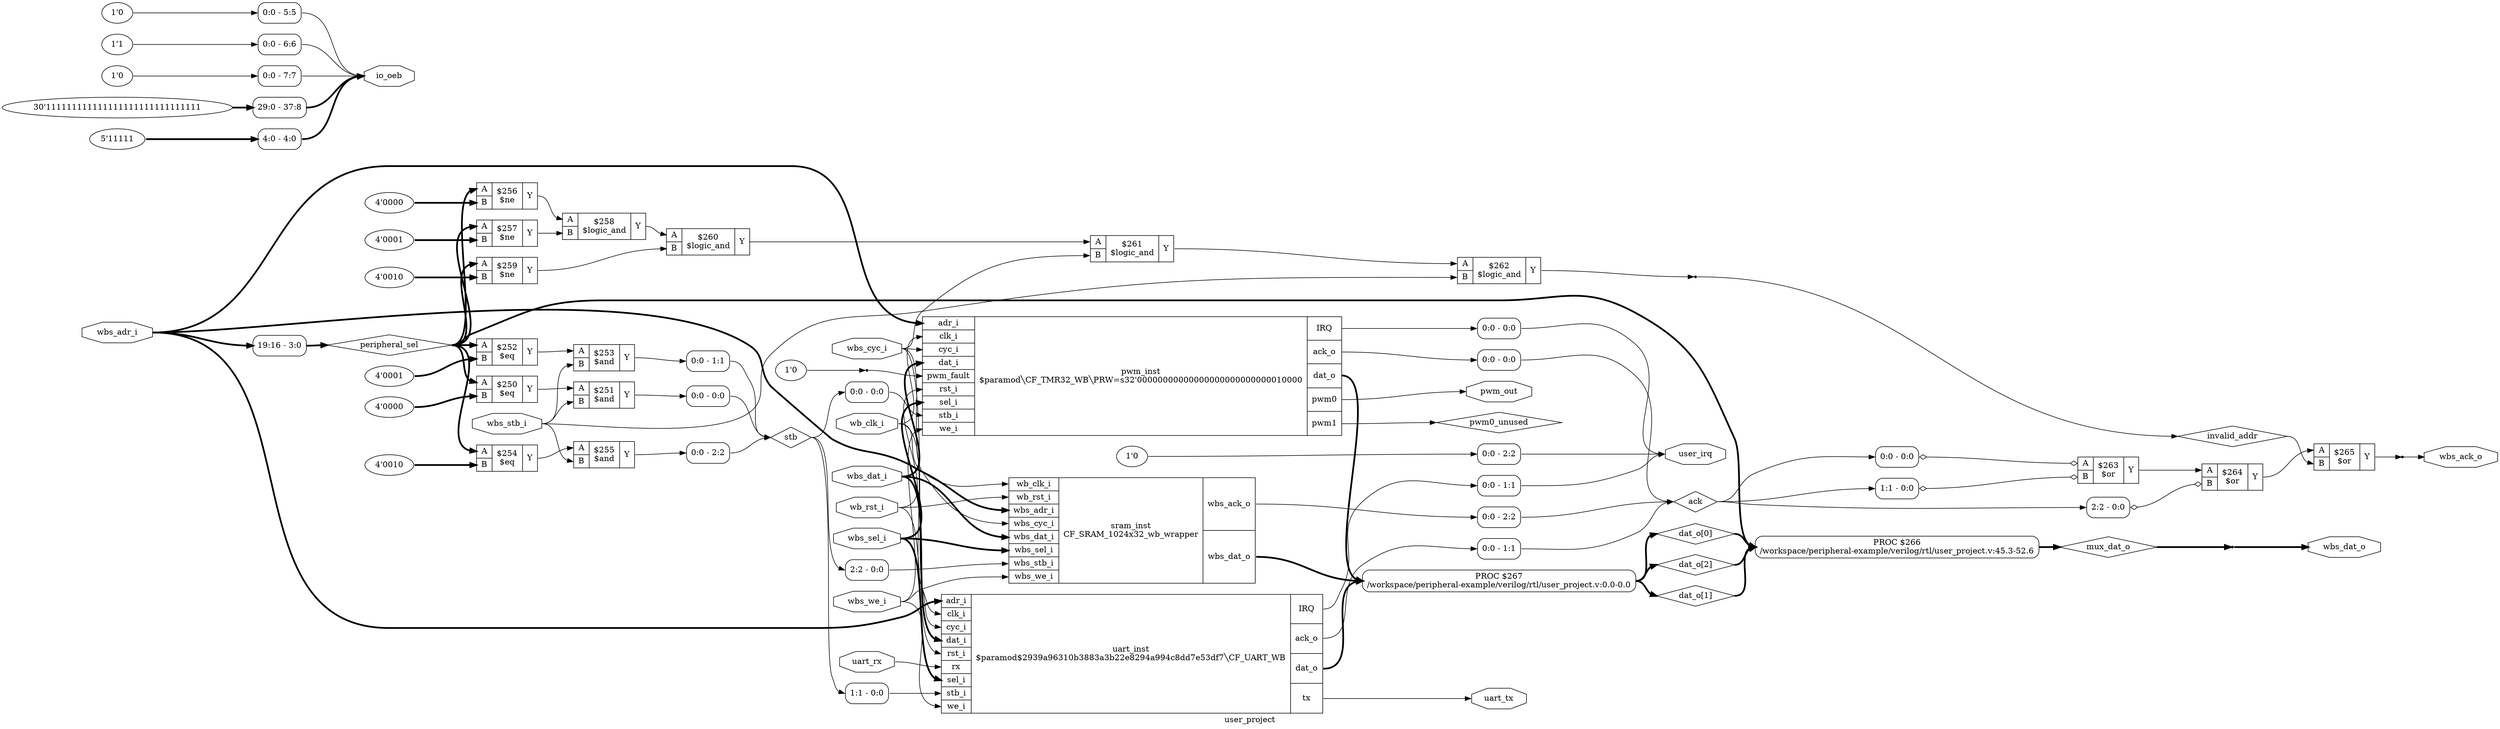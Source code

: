 digraph "user_project" {
label="user_project";
rankdir="LR";
remincross=true;
n22 [ shape=diamond, label="dat_o[2]", color="black", fontcolor="black"];
n23 [ shape=diamond, label="dat_o[1]", color="black", fontcolor="black"];
n24 [ shape=diamond, label="dat_o[0]", color="black", fontcolor="black"];
n37 [ shape=diamond, label="pwm0_unused", color="black", fontcolor="black"];
n38 [ shape=diamond, label="invalid_addr", color="black", fontcolor="black"];
n39 [ shape=diamond, label="mux_dat_o", color="black", fontcolor="black"];
n40 [ shape=diamond, label="ack", color="black", fontcolor="black"];
n41 [ shape=diamond, label="stb", color="black", fontcolor="black"];
n42 [ shape=diamond, label="peripheral_sel", color="black", fontcolor="black"];
n43 [ shape=octagon, label="io_oeb", color="black", fontcolor="black"];
n44 [ shape=octagon, label="pwm_out", color="black", fontcolor="black"];
n45 [ shape=octagon, label="uart_tx", color="black", fontcolor="black"];
n46 [ shape=octagon, label="uart_rx", color="black", fontcolor="black"];
n47 [ shape=octagon, label="user_irq", color="black", fontcolor="black"];
n48 [ shape=octagon, label="wbs_dat_o", color="black", fontcolor="black"];
n49 [ shape=octagon, label="wbs_ack_o", color="black", fontcolor="black"];
n50 [ shape=octagon, label="wbs_dat_i", color="black", fontcolor="black"];
n51 [ shape=octagon, label="wbs_adr_i", color="black", fontcolor="black"];
n52 [ shape=octagon, label="wbs_sel_i", color="black", fontcolor="black"];
n53 [ shape=octagon, label="wbs_we_i", color="black", fontcolor="black"];
n54 [ shape=octagon, label="wbs_stb_i", color="black", fontcolor="black"];
n55 [ shape=octagon, label="wbs_cyc_i", color="black", fontcolor="black"];
n56 [ shape=octagon, label="wb_rst_i", color="black", fontcolor="black"];
n57 [ shape=octagon, label="wb_clk_i", color="black", fontcolor="black"];
c58 [ shape=record, label="{{<p57> wb_clk_i|<p56> wb_rst_i|<p51> wbs_adr_i|<p55> wbs_cyc_i|<p50> wbs_dat_i|<p52> wbs_sel_i|<p54> wbs_stb_i|<p53> wbs_we_i}|sram_inst\nCF_SRAM_1024x32_wb_wrapper|{<p49> wbs_ack_o|<p48> wbs_dat_o}}",  ];
c72 [ shape=record, label="{{<p59> adr_i|<p60> clk_i|<p61> cyc_i|<p62> dat_i|<p63> rst_i|<p64> rx|<p65> sel_i|<p66> stb_i|<p67> we_i}|uart_inst\n$paramod$2939a96310b3883a3b22e8294a994c8dd7e53df7&#9586;CF_UART_WB|{<p68> IRQ|<p69> ack_o|<p70> dat_o|<p71> tx}}",  ];
c76 [ shape=record, label="{{<p59> adr_i|<p60> clk_i|<p61> cyc_i|<p62> dat_i|<p73> pwm_fault|<p63> rst_i|<p65> sel_i|<p66> stb_i|<p67> we_i}|pwm_inst\n$paramod&#9586;CF_TMR32_WB&#9586;PRW=s32'00000000000000000000000000010000|{<p68> IRQ|<p69> ack_o|<p70> dat_o|<p74> pwm0|<p75> pwm1}}",  ];
c80 [ shape=record, label="{{<p77> A|<p78> B}|$265\n$or|{<p79> Y}}",  ];
c81 [ shape=record, label="{{<p77> A|<p78> B}|$264\n$or|{<p79> Y}}",  ];
x0 [ shape=record, style=rounded, label="<s0> 2:2 - 0:0 ", color="black", fontcolor="black" ];
x0:e -> c81:p78:w [arrowhead=odiamond, arrowtail=odiamond, dir=both, color="black", fontcolor="black", label=""];
c82 [ shape=record, label="{{<p77> A|<p78> B}|$263\n$or|{<p79> Y}}",  ];
x1 [ shape=record, style=rounded, label="<s0> 1:1 - 0:0 ", color="black", fontcolor="black" ];
x1:e -> c82:p78:w [arrowhead=odiamond, arrowtail=odiamond, dir=both, color="black", fontcolor="black", label=""];
x2 [ shape=record, style=rounded, label="<s0> 0:0 - 0:0 ", color="black", fontcolor="black" ];
x2:e -> c82:p77:w [arrowhead=odiamond, arrowtail=odiamond, dir=both, color="black", fontcolor="black", label=""];
c83 [ shape=record, label="{{<p77> A|<p78> B}|$262\n$logic_and|{<p79> Y}}",  ];
c84 [ shape=record, label="{{<p77> A|<p78> B}|$261\n$logic_and|{<p79> Y}}",  ];
c85 [ shape=record, label="{{<p77> A|<p78> B}|$260\n$logic_and|{<p79> Y}}",  ];
v3 [ label="4'0010" ];
c86 [ shape=record, label="{{<p77> A|<p78> B}|$259\n$ne|{<p79> Y}}",  ];
c87 [ shape=record, label="{{<p77> A|<p78> B}|$258\n$logic_and|{<p79> Y}}",  ];
v4 [ label="4'0001" ];
c88 [ shape=record, label="{{<p77> A|<p78> B}|$257\n$ne|{<p79> Y}}",  ];
v5 [ label="4'0000" ];
c89 [ shape=record, label="{{<p77> A|<p78> B}|$256\n$ne|{<p79> Y}}",  ];
c90 [ shape=record, label="{{<p77> A|<p78> B}|$255\n$and|{<p79> Y}}",  ];
v6 [ label="4'0010" ];
c91 [ shape=record, label="{{<p77> A|<p78> B}|$254\n$eq|{<p79> Y}}",  ];
c92 [ shape=record, label="{{<p77> A|<p78> B}|$253\n$and|{<p79> Y}}",  ];
v7 [ label="4'0001" ];
c93 [ shape=record, label="{{<p77> A|<p78> B}|$252\n$eq|{<p79> Y}}",  ];
c94 [ shape=record, label="{{<p77> A|<p78> B}|$251\n$and|{<p79> Y}}",  ];
v8 [ label="4'0000" ];
c95 [ shape=record, label="{{<p77> A|<p78> B}|$250\n$eq|{<p79> Y}}",  ];
p9 [shape=box, style=rounded, label="PROC $267\n/workspace/peripheral-example/verilog/rtl/user_project.v:0.0-0.0", ];
p10 [shape=box, style=rounded, label="PROC $266\n/workspace/peripheral-example/verilog/rtl/user_project.v:45.3-52.6", ];
x11 [ shape=record, style=rounded, label="<s0> 19:16 - 3:0 ", color="black", fontcolor="black" ];
x12 [ shape=record, style=rounded, label="<s0> 0:0 - 0:0 ", color="black", fontcolor="black" ];
x13 [ shape=record, style=rounded, label="<s0> 0:0 - 1:1 ", color="black", fontcolor="black" ];
x14 [ shape=record, style=rounded, label="<s0> 0:0 - 2:2 ", color="black", fontcolor="black" ];
x15 [shape=point, ];
x16 [shape=point, ];
x17 [shape=point, ];
v18 [ label="1'0" ];
x19 [ shape=record, style=rounded, label="<s0> 0:0 - 2:2 ", color="black", fontcolor="black" ];
v20 [ label="1'0" ];
x21 [ shape=record, style=rounded, label="<s0> 0:0 - 5:5 ", color="black", fontcolor="black" ];
v22 [ label="1'1" ];
x23 [ shape=record, style=rounded, label="<s0> 0:0 - 6:6 ", color="black", fontcolor="black" ];
v24 [ label="1'0" ];
x25 [ shape=record, style=rounded, label="<s0> 0:0 - 7:7 ", color="black", fontcolor="black" ];
v26 [ label="30'111111111111111111111111111111" ];
x27 [ shape=record, style=rounded, label="<s0> 29:0 - 37:8 ", color="black", fontcolor="black" ];
v28 [ label="5'11111" ];
x29 [ shape=record, style=rounded, label="<s0> 4:0 - 4:0 ", color="black", fontcolor="black" ];
x30 [ shape=record, style=rounded, label="<s0> 0:0 - 0:0 ", color="black", fontcolor="black" ];
x31 [ shape=record, style=rounded, label="<s0> 0:0 - 0:0 ", color="black", fontcolor="black" ];
x32 [ shape=record, style=rounded, label="<s0> 0:0 - 0:0 ", color="black", fontcolor="black" ];
v33 [ label="1'0" ];
x34 [shape=point, ];
x35 [ shape=record, style=rounded, label="<s0> 1:1 - 0:0 ", color="black", fontcolor="black" ];
x36 [ shape=record, style=rounded, label="<s0> 0:0 - 1:1 ", color="black", fontcolor="black" ];
x37 [ shape=record, style=rounded, label="<s0> 0:0 - 1:1 ", color="black", fontcolor="black" ];
x38 [ shape=record, style=rounded, label="<s0> 2:2 - 0:0 ", color="black", fontcolor="black" ];
x39 [ shape=record, style=rounded, label="<s0> 0:0 - 2:2 ", color="black", fontcolor="black" ];
c84:p79:e -> c83:p77:w [color="black", fontcolor="black", label=""];
c85:p79:e -> c84:p77:w [color="black", fontcolor="black", label=""];
c86:p79:e -> c85:p78:w [color="black", fontcolor="black", label=""];
c87:p79:e -> c85:p77:w [color="black", fontcolor="black", label=""];
c88:p79:e -> c87:p78:w [color="black", fontcolor="black", label=""];
c89:p79:e -> c87:p77:w [color="black", fontcolor="black", label=""];
c90:p79:e -> x14:w [color="black", fontcolor="black", label=""];
c91:p79:e -> c90:p77:w [color="black", fontcolor="black", label=""];
c92:p79:e -> x13:w [color="black", fontcolor="black", label=""];
c93:p79:e -> c92:p77:w [color="black", fontcolor="black", label=""];
c94:p79:e -> x12:w [color="black", fontcolor="black", label=""];
c95:p79:e -> c94:p77:w [color="black", fontcolor="black", label=""];
p9:e -> n22:w [color="black", fontcolor="black", style="setlinewidth(3)", label=""];
n22:e -> p10:w [color="black", fontcolor="black", style="setlinewidth(3)", label=""];
p9:e -> n23:w [color="black", fontcolor="black", style="setlinewidth(3)", label=""];
n23:e -> p10:w [color="black", fontcolor="black", style="setlinewidth(3)", label=""];
p9:e -> n24:w [color="black", fontcolor="black", style="setlinewidth(3)", label=""];
n24:e -> p10:w [color="black", fontcolor="black", style="setlinewidth(3)", label=""];
c58:p48:e -> p9:w [color="black", fontcolor="black", style="setlinewidth(3)", label=""];
c58:p49:e -> x39:w [color="black", fontcolor="black", label=""];
x38:e -> c58:p54:w [color="black", fontcolor="black", label=""];
c72:p68:e -> x37:w [color="black", fontcolor="black", label=""];
c72:p69:e -> x36:w [color="black", fontcolor="black", label=""];
x35:e -> c72:p66:w [color="black", fontcolor="black", label=""];
c72:p70:e -> p9:w [color="black", fontcolor="black", style="setlinewidth(3)", label=""];
x34:e -> c76:p73:w [color="black", fontcolor="black", label=""];
c76:p68:e -> x32:w [color="black", fontcolor="black", label=""];
c76:p69:e -> x31:w [color="black", fontcolor="black", label=""];
x30:e -> c76:p66:w [color="black", fontcolor="black", label=""];
c76:p70:e -> p9:w [color="black", fontcolor="black", style="setlinewidth(3)", label=""];
c76:p75:e -> n37:w [color="black", fontcolor="black", label=""];
x15:e -> n38:w [color="black", fontcolor="black", label=""];
n38:e -> c80:p78:w [color="black", fontcolor="black", label=""];
p10:e -> n39:w [color="black", fontcolor="black", style="setlinewidth(3)", label=""];
n39:e -> x17:w [color="black", fontcolor="black", style="setlinewidth(3)", label=""];
x31:s0:e -> n40:w [color="black", fontcolor="black", label=""];
x36:s0:e -> n40:w [color="black", fontcolor="black", label=""];
x39:s0:e -> n40:w [color="black", fontcolor="black", label=""];
n40:e -> x0:s0:w [color="black", fontcolor="black", label=""];
n40:e -> x1:s0:w [color="black", fontcolor="black", label=""];
n40:e -> x2:s0:w [color="black", fontcolor="black", label=""];
x12:s0:e -> n41:w [color="black", fontcolor="black", label=""];
x13:s0:e -> n41:w [color="black", fontcolor="black", label=""];
x14:s0:e -> n41:w [color="black", fontcolor="black", label=""];
n41:e -> x30:s0:w [color="black", fontcolor="black", label=""];
n41:e -> x35:s0:w [color="black", fontcolor="black", label=""];
n41:e -> x38:s0:w [color="black", fontcolor="black", label=""];
x11:e -> n42:w [color="black", fontcolor="black", style="setlinewidth(3)", label=""];
n42:e -> c86:p77:w [color="black", fontcolor="black", style="setlinewidth(3)", label=""];
n42:e -> c88:p77:w [color="black", fontcolor="black", style="setlinewidth(3)", label=""];
n42:e -> c89:p77:w [color="black", fontcolor="black", style="setlinewidth(3)", label=""];
n42:e -> c91:p77:w [color="black", fontcolor="black", style="setlinewidth(3)", label=""];
n42:e -> c93:p77:w [color="black", fontcolor="black", style="setlinewidth(3)", label=""];
n42:e -> c95:p77:w [color="black", fontcolor="black", style="setlinewidth(3)", label=""];
n42:e -> p10:w [color="black", fontcolor="black", style="setlinewidth(3)", label=""];
x21:s0:e -> n43:w [color="black", fontcolor="black", label=""];
x23:s0:e -> n43:w [color="black", fontcolor="black", label=""];
x25:s0:e -> n43:w [color="black", fontcolor="black", label=""];
x27:s0:e -> n43:w [color="black", fontcolor="black", style="setlinewidth(3)", label=""];
x29:s0:e -> n43:w [color="black", fontcolor="black", style="setlinewidth(3)", label=""];
c76:p74:e -> n44:w [color="black", fontcolor="black", label=""];
c72:p71:e -> n45:w [color="black", fontcolor="black", label=""];
n46:e -> c72:p64:w [color="black", fontcolor="black", label=""];
x19:s0:e -> n47:w [color="black", fontcolor="black", label=""];
x32:s0:e -> n47:w [color="black", fontcolor="black", label=""];
x37:s0:e -> n47:w [color="black", fontcolor="black", label=""];
x17:e -> n48:w [color="black", fontcolor="black", style="setlinewidth(3)", label=""];
x16:e -> n49:w [color="black", fontcolor="black", label=""];
n50:e -> c58:p50:w [color="black", fontcolor="black", style="setlinewidth(3)", label=""];
n50:e -> c72:p62:w [color="black", fontcolor="black", style="setlinewidth(3)", label=""];
n50:e -> c76:p62:w [color="black", fontcolor="black", style="setlinewidth(3)", label=""];
n51:e -> c58:p51:w [color="black", fontcolor="black", style="setlinewidth(3)", label=""];
n51:e -> c72:p59:w [color="black", fontcolor="black", style="setlinewidth(3)", label=""];
n51:e -> c76:p59:w [color="black", fontcolor="black", style="setlinewidth(3)", label=""];
n51:e -> x11:s0:w [color="black", fontcolor="black", style="setlinewidth(3)", label=""];
n52:e -> c58:p52:w [color="black", fontcolor="black", style="setlinewidth(3)", label=""];
n52:e -> c72:p65:w [color="black", fontcolor="black", style="setlinewidth(3)", label=""];
n52:e -> c76:p65:w [color="black", fontcolor="black", style="setlinewidth(3)", label=""];
n53:e -> c58:p53:w [color="black", fontcolor="black", label=""];
n53:e -> c72:p67:w [color="black", fontcolor="black", label=""];
n53:e -> c76:p67:w [color="black", fontcolor="black", label=""];
n54:e -> c83:p78:w [color="black", fontcolor="black", label=""];
n54:e -> c90:p78:w [color="black", fontcolor="black", label=""];
n54:e -> c92:p78:w [color="black", fontcolor="black", label=""];
n54:e -> c94:p78:w [color="black", fontcolor="black", label=""];
n55:e -> c58:p55:w [color="black", fontcolor="black", label=""];
n55:e -> c72:p61:w [color="black", fontcolor="black", label=""];
n55:e -> c76:p61:w [color="black", fontcolor="black", label=""];
n55:e -> c84:p78:w [color="black", fontcolor="black", label=""];
n56:e -> c58:p56:w [color="black", fontcolor="black", label=""];
n56:e -> c72:p63:w [color="black", fontcolor="black", label=""];
n56:e -> c76:p63:w [color="black", fontcolor="black", label=""];
n57:e -> c58:p57:w [color="black", fontcolor="black", label=""];
n57:e -> c72:p60:w [color="black", fontcolor="black", label=""];
n57:e -> c76:p60:w [color="black", fontcolor="black", label=""];
c80:p79:e -> x16:w [color="black", fontcolor="black", label=""];
c81:p79:e -> c80:p77:w [color="black", fontcolor="black", label=""];
c82:p79:e -> c81:p77:w [color="black", fontcolor="black", label=""];
c83:p79:e -> x15:w [color="black", fontcolor="black", label=""];
v18:e -> x19:w [color="black", fontcolor="black", label=""];
v20:e -> x21:w [color="black", fontcolor="black", label=""];
v22:e -> x23:w [color="black", fontcolor="black", label=""];
v24:e -> x25:w [color="black", fontcolor="black", label=""];
v26:e -> x27:w [color="black", fontcolor="black", style="setlinewidth(3)", label=""];
v28:e -> x29:w [color="black", fontcolor="black", style="setlinewidth(3)", label=""];
v3:e -> c86:p78:w [color="black", fontcolor="black", style="setlinewidth(3)", label=""];
v33:e -> x34:w [color="black", fontcolor="black", label=""];
v4:e -> c88:p78:w [color="black", fontcolor="black", style="setlinewidth(3)", label=""];
v5:e -> c89:p78:w [color="black", fontcolor="black", style="setlinewidth(3)", label=""];
v6:e -> c91:p78:w [color="black", fontcolor="black", style="setlinewidth(3)", label=""];
v7:e -> c93:p78:w [color="black", fontcolor="black", style="setlinewidth(3)", label=""];
v8:e -> c95:p78:w [color="black", fontcolor="black", style="setlinewidth(3)", label=""];
}
